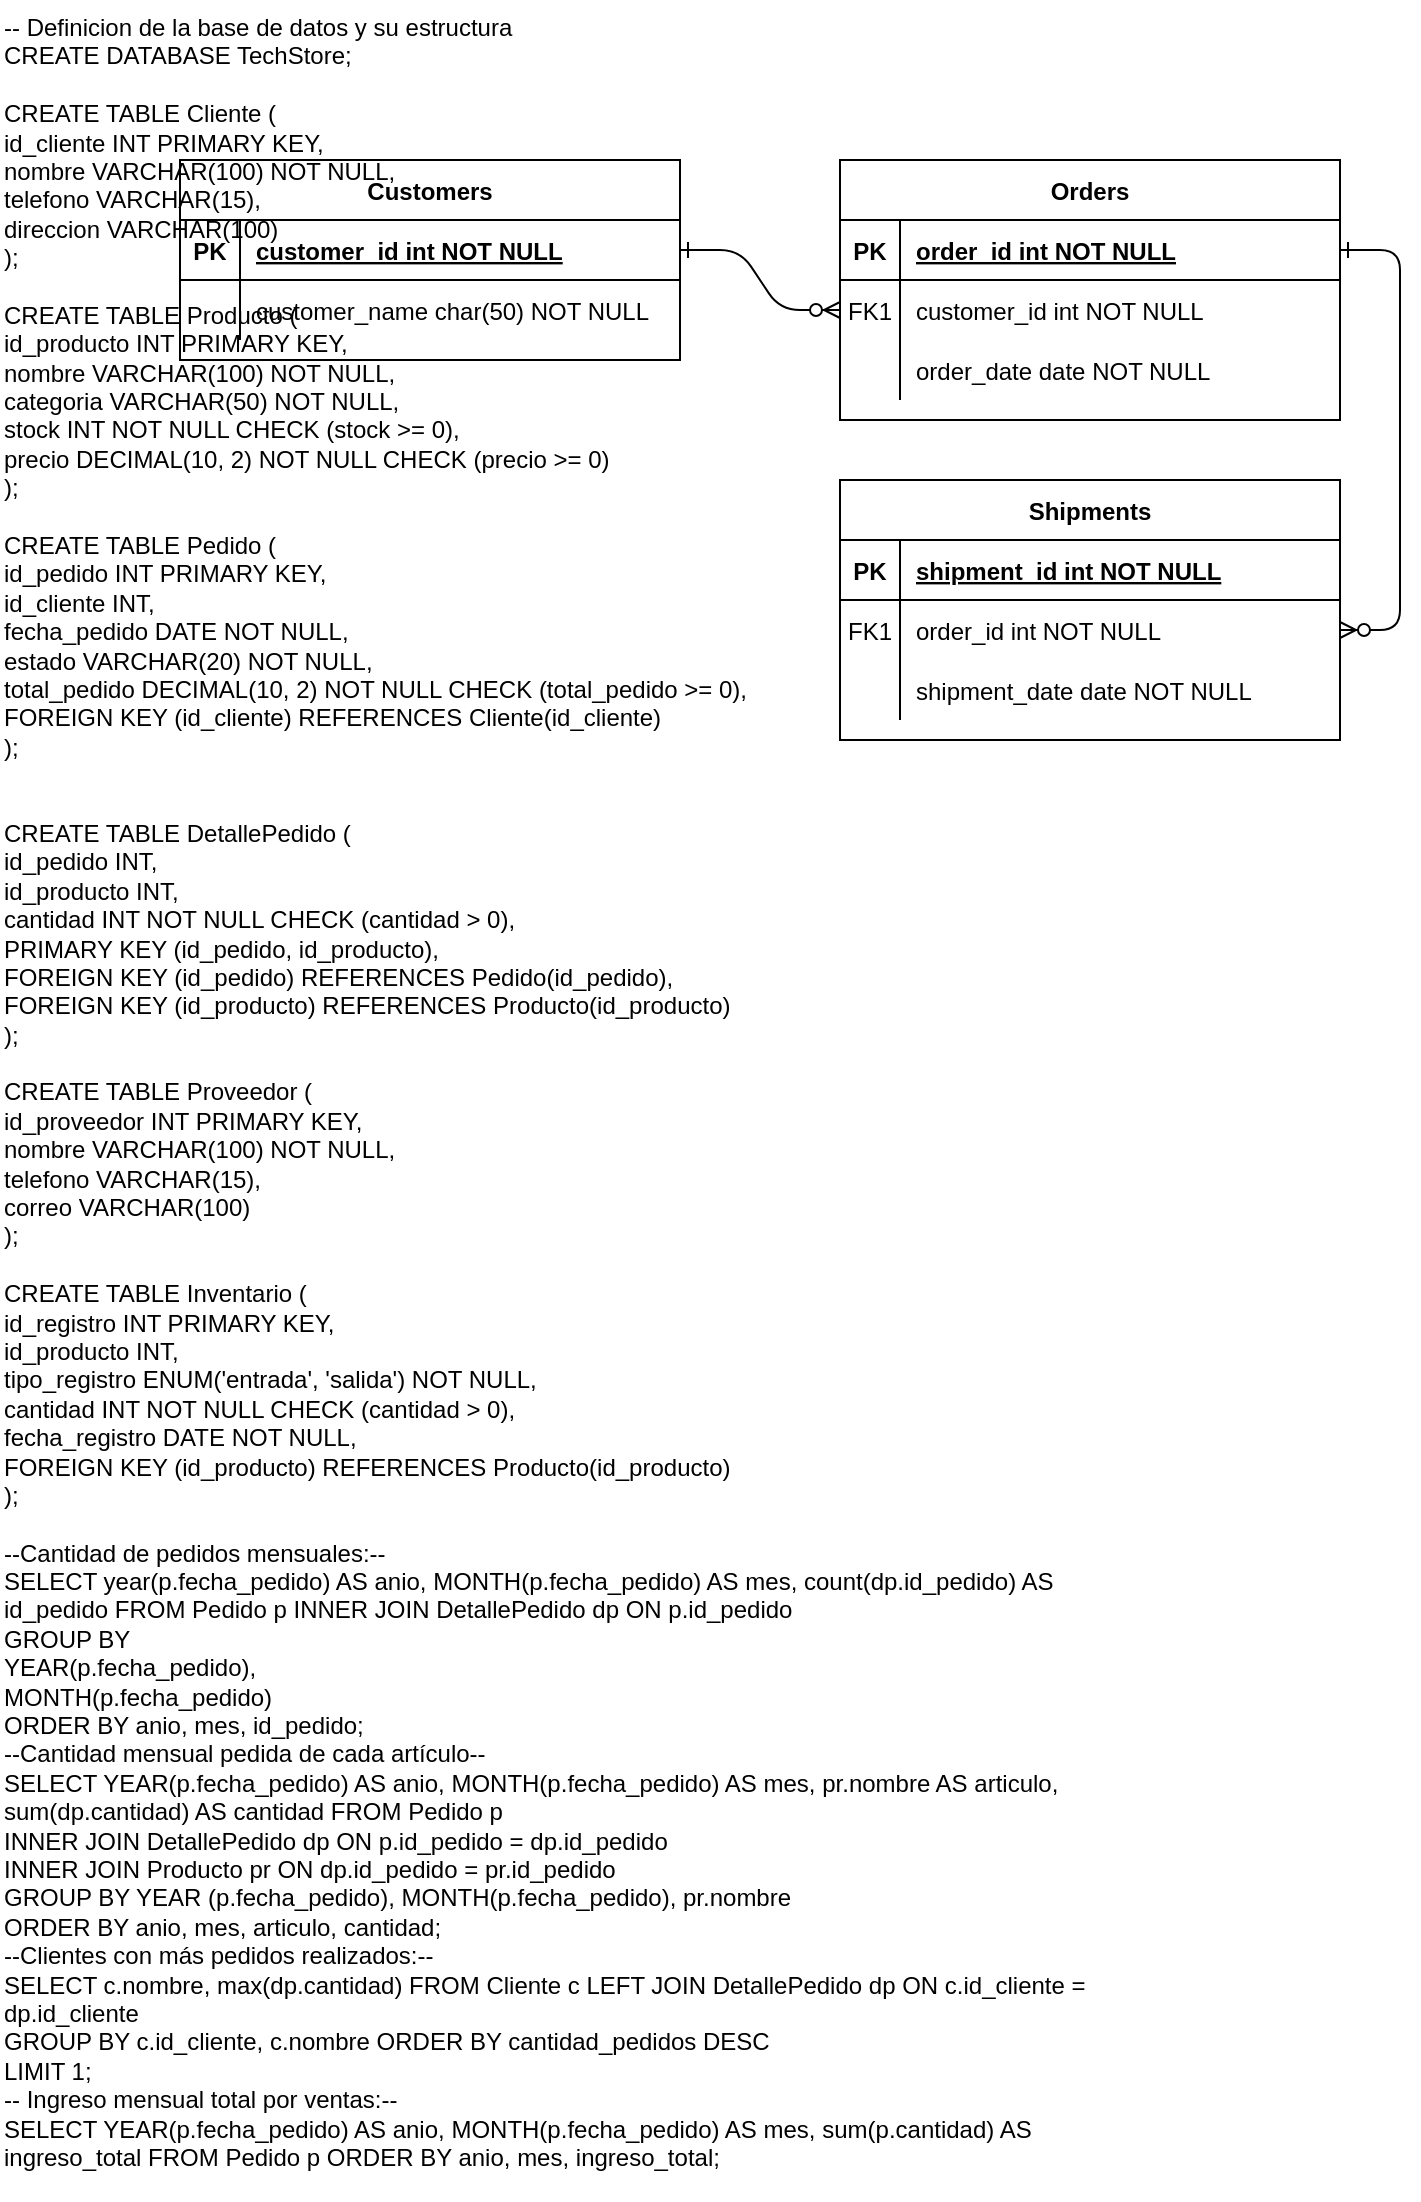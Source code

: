 <mxfile version="24.6.4" type="device">
  <diagram id="R2lEEEUBdFMjLlhIrx00" name="Page-1">
    <mxGraphModel dx="1120" dy="460" grid="1" gridSize="10" guides="1" tooltips="1" connect="1" arrows="1" fold="1" page="1" pageScale="1" pageWidth="850" pageHeight="1100" math="0" shadow="0" extFonts="Permanent Marker^https://fonts.googleapis.com/css?family=Permanent+Marker">
      <root>
        <mxCell id="0" />
        <mxCell id="1" parent="0" />
        <mxCell id="C-vyLk0tnHw3VtMMgP7b-1" value="" style="edgeStyle=entityRelationEdgeStyle;endArrow=ERzeroToMany;startArrow=ERone;endFill=1;startFill=0;" parent="1" source="C-vyLk0tnHw3VtMMgP7b-24" target="C-vyLk0tnHw3VtMMgP7b-6" edge="1">
          <mxGeometry width="100" height="100" relative="1" as="geometry">
            <mxPoint x="340" y="720" as="sourcePoint" />
            <mxPoint x="440" y="620" as="targetPoint" />
          </mxGeometry>
        </mxCell>
        <mxCell id="C-vyLk0tnHw3VtMMgP7b-12" value="" style="edgeStyle=entityRelationEdgeStyle;endArrow=ERzeroToMany;startArrow=ERone;endFill=1;startFill=0;" parent="1" source="C-vyLk0tnHw3VtMMgP7b-3" target="C-vyLk0tnHw3VtMMgP7b-17" edge="1">
          <mxGeometry width="100" height="100" relative="1" as="geometry">
            <mxPoint x="400" y="180" as="sourcePoint" />
            <mxPoint x="460" y="205" as="targetPoint" />
          </mxGeometry>
        </mxCell>
        <mxCell id="C-vyLk0tnHw3VtMMgP7b-2" value="Orders" style="shape=table;startSize=30;container=1;collapsible=1;childLayout=tableLayout;fixedRows=1;rowLines=0;fontStyle=1;align=center;resizeLast=1;" parent="1" vertex="1">
          <mxGeometry x="450" y="120" width="250" height="130" as="geometry" />
        </mxCell>
        <mxCell id="C-vyLk0tnHw3VtMMgP7b-3" value="" style="shape=partialRectangle;collapsible=0;dropTarget=0;pointerEvents=0;fillColor=none;points=[[0,0.5],[1,0.5]];portConstraint=eastwest;top=0;left=0;right=0;bottom=1;" parent="C-vyLk0tnHw3VtMMgP7b-2" vertex="1">
          <mxGeometry y="30" width="250" height="30" as="geometry" />
        </mxCell>
        <mxCell id="C-vyLk0tnHw3VtMMgP7b-4" value="PK" style="shape=partialRectangle;overflow=hidden;connectable=0;fillColor=none;top=0;left=0;bottom=0;right=0;fontStyle=1;" parent="C-vyLk0tnHw3VtMMgP7b-3" vertex="1">
          <mxGeometry width="30" height="30" as="geometry" />
        </mxCell>
        <mxCell id="C-vyLk0tnHw3VtMMgP7b-5" value="order_id int NOT NULL " style="shape=partialRectangle;overflow=hidden;connectable=0;fillColor=none;top=0;left=0;bottom=0;right=0;align=left;spacingLeft=6;fontStyle=5;" parent="C-vyLk0tnHw3VtMMgP7b-3" vertex="1">
          <mxGeometry x="30" width="220" height="30" as="geometry" />
        </mxCell>
        <mxCell id="C-vyLk0tnHw3VtMMgP7b-6" value="" style="shape=partialRectangle;collapsible=0;dropTarget=0;pointerEvents=0;fillColor=none;points=[[0,0.5],[1,0.5]];portConstraint=eastwest;top=0;left=0;right=0;bottom=0;" parent="C-vyLk0tnHw3VtMMgP7b-2" vertex="1">
          <mxGeometry y="60" width="250" height="30" as="geometry" />
        </mxCell>
        <mxCell id="C-vyLk0tnHw3VtMMgP7b-7" value="FK1" style="shape=partialRectangle;overflow=hidden;connectable=0;fillColor=none;top=0;left=0;bottom=0;right=0;" parent="C-vyLk0tnHw3VtMMgP7b-6" vertex="1">
          <mxGeometry width="30" height="30" as="geometry" />
        </mxCell>
        <mxCell id="C-vyLk0tnHw3VtMMgP7b-8" value="customer_id int NOT NULL" style="shape=partialRectangle;overflow=hidden;connectable=0;fillColor=none;top=0;left=0;bottom=0;right=0;align=left;spacingLeft=6;" parent="C-vyLk0tnHw3VtMMgP7b-6" vertex="1">
          <mxGeometry x="30" width="220" height="30" as="geometry" />
        </mxCell>
        <mxCell id="C-vyLk0tnHw3VtMMgP7b-9" value="" style="shape=partialRectangle;collapsible=0;dropTarget=0;pointerEvents=0;fillColor=none;points=[[0,0.5],[1,0.5]];portConstraint=eastwest;top=0;left=0;right=0;bottom=0;" parent="C-vyLk0tnHw3VtMMgP7b-2" vertex="1">
          <mxGeometry y="90" width="250" height="30" as="geometry" />
        </mxCell>
        <mxCell id="C-vyLk0tnHw3VtMMgP7b-10" value="" style="shape=partialRectangle;overflow=hidden;connectable=0;fillColor=none;top=0;left=0;bottom=0;right=0;" parent="C-vyLk0tnHw3VtMMgP7b-9" vertex="1">
          <mxGeometry width="30" height="30" as="geometry" />
        </mxCell>
        <mxCell id="C-vyLk0tnHw3VtMMgP7b-11" value="order_date date NOT NULL" style="shape=partialRectangle;overflow=hidden;connectable=0;fillColor=none;top=0;left=0;bottom=0;right=0;align=left;spacingLeft=6;" parent="C-vyLk0tnHw3VtMMgP7b-9" vertex="1">
          <mxGeometry x="30" width="220" height="30" as="geometry" />
        </mxCell>
        <mxCell id="C-vyLk0tnHw3VtMMgP7b-13" value="Shipments" style="shape=table;startSize=30;container=1;collapsible=1;childLayout=tableLayout;fixedRows=1;rowLines=0;fontStyle=1;align=center;resizeLast=1;" parent="1" vertex="1">
          <mxGeometry x="450" y="280" width="250" height="130" as="geometry" />
        </mxCell>
        <mxCell id="C-vyLk0tnHw3VtMMgP7b-14" value="" style="shape=partialRectangle;collapsible=0;dropTarget=0;pointerEvents=0;fillColor=none;points=[[0,0.5],[1,0.5]];portConstraint=eastwest;top=0;left=0;right=0;bottom=1;" parent="C-vyLk0tnHw3VtMMgP7b-13" vertex="1">
          <mxGeometry y="30" width="250" height="30" as="geometry" />
        </mxCell>
        <mxCell id="C-vyLk0tnHw3VtMMgP7b-15" value="PK" style="shape=partialRectangle;overflow=hidden;connectable=0;fillColor=none;top=0;left=0;bottom=0;right=0;fontStyle=1;" parent="C-vyLk0tnHw3VtMMgP7b-14" vertex="1">
          <mxGeometry width="30" height="30" as="geometry" />
        </mxCell>
        <mxCell id="C-vyLk0tnHw3VtMMgP7b-16" value="shipment_id int NOT NULL " style="shape=partialRectangle;overflow=hidden;connectable=0;fillColor=none;top=0;left=0;bottom=0;right=0;align=left;spacingLeft=6;fontStyle=5;" parent="C-vyLk0tnHw3VtMMgP7b-14" vertex="1">
          <mxGeometry x="30" width="220" height="30" as="geometry" />
        </mxCell>
        <mxCell id="C-vyLk0tnHw3VtMMgP7b-17" value="" style="shape=partialRectangle;collapsible=0;dropTarget=0;pointerEvents=0;fillColor=none;points=[[0,0.5],[1,0.5]];portConstraint=eastwest;top=0;left=0;right=0;bottom=0;" parent="C-vyLk0tnHw3VtMMgP7b-13" vertex="1">
          <mxGeometry y="60" width="250" height="30" as="geometry" />
        </mxCell>
        <mxCell id="C-vyLk0tnHw3VtMMgP7b-18" value="FK1" style="shape=partialRectangle;overflow=hidden;connectable=0;fillColor=none;top=0;left=0;bottom=0;right=0;" parent="C-vyLk0tnHw3VtMMgP7b-17" vertex="1">
          <mxGeometry width="30" height="30" as="geometry" />
        </mxCell>
        <mxCell id="C-vyLk0tnHw3VtMMgP7b-19" value="order_id int NOT NULL" style="shape=partialRectangle;overflow=hidden;connectable=0;fillColor=none;top=0;left=0;bottom=0;right=0;align=left;spacingLeft=6;" parent="C-vyLk0tnHw3VtMMgP7b-17" vertex="1">
          <mxGeometry x="30" width="220" height="30" as="geometry" />
        </mxCell>
        <mxCell id="C-vyLk0tnHw3VtMMgP7b-20" value="" style="shape=partialRectangle;collapsible=0;dropTarget=0;pointerEvents=0;fillColor=none;points=[[0,0.5],[1,0.5]];portConstraint=eastwest;top=0;left=0;right=0;bottom=0;" parent="C-vyLk0tnHw3VtMMgP7b-13" vertex="1">
          <mxGeometry y="90" width="250" height="30" as="geometry" />
        </mxCell>
        <mxCell id="C-vyLk0tnHw3VtMMgP7b-21" value="" style="shape=partialRectangle;overflow=hidden;connectable=0;fillColor=none;top=0;left=0;bottom=0;right=0;" parent="C-vyLk0tnHw3VtMMgP7b-20" vertex="1">
          <mxGeometry width="30" height="30" as="geometry" />
        </mxCell>
        <mxCell id="C-vyLk0tnHw3VtMMgP7b-22" value="shipment_date date NOT NULL" style="shape=partialRectangle;overflow=hidden;connectable=0;fillColor=none;top=0;left=0;bottom=0;right=0;align=left;spacingLeft=6;" parent="C-vyLk0tnHw3VtMMgP7b-20" vertex="1">
          <mxGeometry x="30" width="220" height="30" as="geometry" />
        </mxCell>
        <mxCell id="C-vyLk0tnHw3VtMMgP7b-23" value="Customers" style="shape=table;startSize=30;container=1;collapsible=1;childLayout=tableLayout;fixedRows=1;rowLines=0;fontStyle=1;align=center;resizeLast=1;" parent="1" vertex="1">
          <mxGeometry x="120" y="120" width="250" height="100" as="geometry" />
        </mxCell>
        <mxCell id="C-vyLk0tnHw3VtMMgP7b-24" value="" style="shape=partialRectangle;collapsible=0;dropTarget=0;pointerEvents=0;fillColor=none;points=[[0,0.5],[1,0.5]];portConstraint=eastwest;top=0;left=0;right=0;bottom=1;" parent="C-vyLk0tnHw3VtMMgP7b-23" vertex="1">
          <mxGeometry y="30" width="250" height="30" as="geometry" />
        </mxCell>
        <mxCell id="C-vyLk0tnHw3VtMMgP7b-25" value="PK" style="shape=partialRectangle;overflow=hidden;connectable=0;fillColor=none;top=0;left=0;bottom=0;right=0;fontStyle=1;" parent="C-vyLk0tnHw3VtMMgP7b-24" vertex="1">
          <mxGeometry width="30" height="30" as="geometry" />
        </mxCell>
        <mxCell id="C-vyLk0tnHw3VtMMgP7b-26" value="customer_id int NOT NULL " style="shape=partialRectangle;overflow=hidden;connectable=0;fillColor=none;top=0;left=0;bottom=0;right=0;align=left;spacingLeft=6;fontStyle=5;" parent="C-vyLk0tnHw3VtMMgP7b-24" vertex="1">
          <mxGeometry x="30" width="220" height="30" as="geometry" />
        </mxCell>
        <mxCell id="C-vyLk0tnHw3VtMMgP7b-27" value="" style="shape=partialRectangle;collapsible=0;dropTarget=0;pointerEvents=0;fillColor=none;points=[[0,0.5],[1,0.5]];portConstraint=eastwest;top=0;left=0;right=0;bottom=0;" parent="C-vyLk0tnHw3VtMMgP7b-23" vertex="1">
          <mxGeometry y="60" width="250" height="30" as="geometry" />
        </mxCell>
        <mxCell id="C-vyLk0tnHw3VtMMgP7b-28" value="" style="shape=partialRectangle;overflow=hidden;connectable=0;fillColor=none;top=0;left=0;bottom=0;right=0;" parent="C-vyLk0tnHw3VtMMgP7b-27" vertex="1">
          <mxGeometry width="30" height="30" as="geometry" />
        </mxCell>
        <mxCell id="C-vyLk0tnHw3VtMMgP7b-29" value="customer_name char(50) NOT NULL" style="shape=partialRectangle;overflow=hidden;connectable=0;fillColor=none;top=0;left=0;bottom=0;right=0;align=left;spacingLeft=6;" parent="C-vyLk0tnHw3VtMMgP7b-27" vertex="1">
          <mxGeometry x="30" width="220" height="30" as="geometry" />
        </mxCell>
        <UserObject label="-- Definicion de la base de datos y su estructura&#xa;CREATE DATABASE TechStore;&#xa;&#xa;CREATE TABLE Cliente (&#xa;    id_cliente INT PRIMARY KEY,&#xa;    nombre VARCHAR(100) NOT NULL,&#xa;    telefono VARCHAR(15),&#xa;    direccion VARCHAR(100)&#xa;);&#xa;&#xa;CREATE TABLE Producto (&#xa;    id_producto INT PRIMARY KEY,&#xa;    nombre VARCHAR(100) NOT NULL,&#xa;    categoria VARCHAR(50) NOT NULL,&#xa;    stock INT NOT NULL CHECK (stock &gt;= 0),&#xa;    precio DECIMAL(10, 2) NOT NULL CHECK (precio &gt;= 0)&#xa;);&#xa;&#xa;CREATE TABLE Pedido (&#xa;    id_pedido INT PRIMARY KEY,&#xa;    id_cliente INT,&#xa;    fecha_pedido DATE NOT NULL,&#xa;    estado VARCHAR(20) NOT NULL,&#xa;    total_pedido DECIMAL(10, 2) NOT NULL CHECK (total_pedido &gt;= 0),&#xa;    FOREIGN KEY (id_cliente) REFERENCES Cliente(id_cliente)&#xa;);&#xa;&#xa;&#xa;CREATE TABLE DetallePedido (&#xa;    id_pedido INT,&#xa;    id_producto INT,&#xa;    cantidad INT NOT NULL CHECK (cantidad &gt; 0),&#xa;    PRIMARY KEY (id_pedido, id_producto),&#xa;    FOREIGN KEY (id_pedido) REFERENCES Pedido(id_pedido),&#xa;    FOREIGN KEY (id_producto) REFERENCES Producto(id_producto)&#xa;);&#xa;&#xa;CREATE TABLE Proveedor (&#xa;    id_proveedor INT PRIMARY KEY,&#xa;    nombre VARCHAR(100) NOT NULL,&#xa;    telefono VARCHAR(15),&#xa;    correo VARCHAR(100)&#xa;);&#xa;&#xa;CREATE TABLE Inventario (&#xa;    id_registro INT PRIMARY KEY,&#xa;    id_producto INT,&#xa;    tipo_registro ENUM(&#39;entrada&#39;, &#39;salida&#39;) NOT NULL,&#xa;    cantidad INT NOT NULL CHECK (cantidad &gt; 0),&#xa;    fecha_registro DATE NOT NULL,&#xa;    FOREIGN KEY (id_producto) REFERENCES Producto(id_producto)&#xa;);&#xa;&#xa;--Cantidad de pedidos mensuales:--&#xa;SELECT year(p.fecha_pedido) AS anio, MONTH(p.fecha_pedido) AS mes, count(dp.id_pedido) AS id_pedido FROM Pedido p INNER  JOIN DetallePedido dp ON p.id_pedido &#xa;GROUP BY &#xa;    YEAR(p.fecha_pedido), &#xa;    MONTH(p.fecha_pedido)&#xa;ORDER BY  anio, mes, id_pedido;&#xa;--Cantidad mensual pedida de cada artículo--&#xa;SELECT YEAR(p.fecha_pedido) AS anio, MONTH(p.fecha_pedido) AS mes, pr.nombre AS articulo, sum(dp.cantidad) AS cantidad FROM Pedido p &#xa;INNER JOIN DetallePedido dp ON p.id_pedido = dp.id_pedido&#xa;INNER JOIN Producto pr ON dp.id_pedido = pr.id_pedido &#xa;GROUP BY YEAR (p.fecha_pedido), MONTH(p.fecha_pedido), pr.nombre&#xa;ORDER BY anio, mes, articulo, cantidad;&#xa;--Clientes con más pedidos realizados:--&#xa;SELECT c.nombre, max(dp.cantidad) FROM Cliente c LEFT JOIN DetallePedido dp ON c.id_cliente = dp.id_cliente &#xa;GROUP BY c.id_cliente, c.nombre ORDER BY cantidad_pedidos DESC&#xa;LIMIT 1;&#xa;-- Ingreso mensual total por ventas:--&#xa;SELECT YEAR(p.fecha_pedido) AS anio, MONTH(p.fecha_pedido) AS mes, sum(p.cantidad) AS ingreso_total FROM Pedido p ORDER BY anio, mes, ingreso_total;" link="-- Definicion de la base de datos y su estructura&#xa;CREATE DATABASE TechStore;&#xa;&#xa;CREATE TABLE Cliente (&#xa;    id_cliente INT PRIMARY KEY,&#xa;    nombre VARCHAR(100) NOT NULL,&#xa;    telefono VARCHAR(15),&#xa;    direccion VARCHAR(100)&#xa;);&#xa;&#xa;CREATE TABLE Producto (&#xa;    id_producto INT PRIMARY KEY,&#xa;    nombre VARCHAR(100) NOT NULL,&#xa;    categoria VARCHAR(50) NOT NULL,&#xa;    stock INT NOT NULL CHECK (stock &gt;= 0),&#xa;    precio DECIMAL(10, 2) NOT NULL CHECK (precio &gt;= 0)&#xa;);&#xa;&#xa;CREATE TABLE Pedido (&#xa;    id_pedido INT PRIMARY KEY,&#xa;    id_cliente INT,&#xa;    fecha_pedido DATE NOT NULL,&#xa;    estado VARCHAR(20) NOT NULL,&#xa;    total_pedido DECIMAL(10, 2) NOT NULL CHECK (total_pedido &gt;= 0),&#xa;    FOREIGN KEY (id_cliente) REFERENCES Cliente(id_cliente)&#xa;);&#xa;&#xa;&#xa;CREATE TABLE DetallePedido (&#xa;    id_pedido INT,&#xa;    id_producto INT,&#xa;    cantidad INT NOT NULL CHECK (cantidad &gt; 0),&#xa;    PRIMARY KEY (id_pedido, id_producto),&#xa;    FOREIGN KEY (id_pedido) REFERENCES Pedido(id_pedido),&#xa;    FOREIGN KEY (id_producto) REFERENCES Producto(id_producto)&#xa;);&#xa;&#xa;CREATE TABLE Proveedor (&#xa;    id_proveedor INT PRIMARY KEY,&#xa;    nombre VARCHAR(100) NOT NULL,&#xa;    telefono VARCHAR(15),&#xa;    correo VARCHAR(100)&#xa;);&#xa;&#xa;CREATE TABLE Inventario (&#xa;    id_registro INT PRIMARY KEY,&#xa;    id_producto INT,&#xa;    tipo_registro ENUM(&#39;entrada&#39;, &#39;salida&#39;) NOT NULL,&#xa;    cantidad INT NOT NULL CHECK (cantidad &gt; 0),&#xa;    fecha_registro DATE NOT NULL,&#xa;    FOREIGN KEY (id_producto) REFERENCES Producto(id_producto)&#xa;);&#xa;&#xa;--Cantidad de pedidos mensuales:--&#xa;SELECT year(p.fecha_pedido) AS anio, MONTH(p.fecha_pedido) AS mes, count(dp.id_pedido) AS id_pedido FROM Pedido p INNER  JOIN DetallePedido dp ON p.id_pedido &#xa;GROUP BY &#xa;    YEAR(p.fecha_pedido), &#xa;    MONTH(p.fecha_pedido)&#xa;ORDER BY  anio, mes, id_pedido;&#xa;--Cantidad mensual pedida de cada artículo--&#xa;SELECT YEAR(p.fecha_pedido) AS anio, MONTH(p.fecha_pedido) AS mes, pr.nombre AS articulo, sum(dp.cantidad) AS cantidad FROM Pedido p &#xa;INNER JOIN DetallePedido dp ON p.id_pedido = dp.id_pedido&#xa;INNER JOIN Producto pr ON dp.id_pedido = pr.id_pedido &#xa;GROUP BY YEAR (p.fecha_pedido), MONTH(p.fecha_pedido), pr.nombre&#xa;ORDER BY anio, mes, articulo, cantidad;&#xa;--Clientes con más pedidos realizados:--&#xa;SELECT c.nombre, max(dp.cantidad) FROM Cliente c LEFT JOIN DetallePedido dp ON c.id_cliente = dp.id_cliente &#xa;GROUP BY c.id_cliente, c.nombre ORDER BY cantidad_pedidos DESC&#xa;LIMIT 1;&#xa;-- Ingreso mensual total por ventas:--&#xa;SELECT YEAR(p.fecha_pedido) AS anio, MONTH(p.fecha_pedido) AS mes, sum(p.cantidad) AS ingreso_total FROM Pedido p ORDER BY anio, mes, ingreso_total;" id="kGBMQRbzf6sDIckJFqTU-1">
          <mxCell style="text;whiteSpace=wrap;html=1;" vertex="1" parent="1">
            <mxGeometry x="30" y="40" width="560" height="1100" as="geometry" />
          </mxCell>
        </UserObject>
      </root>
    </mxGraphModel>
  </diagram>
</mxfile>
